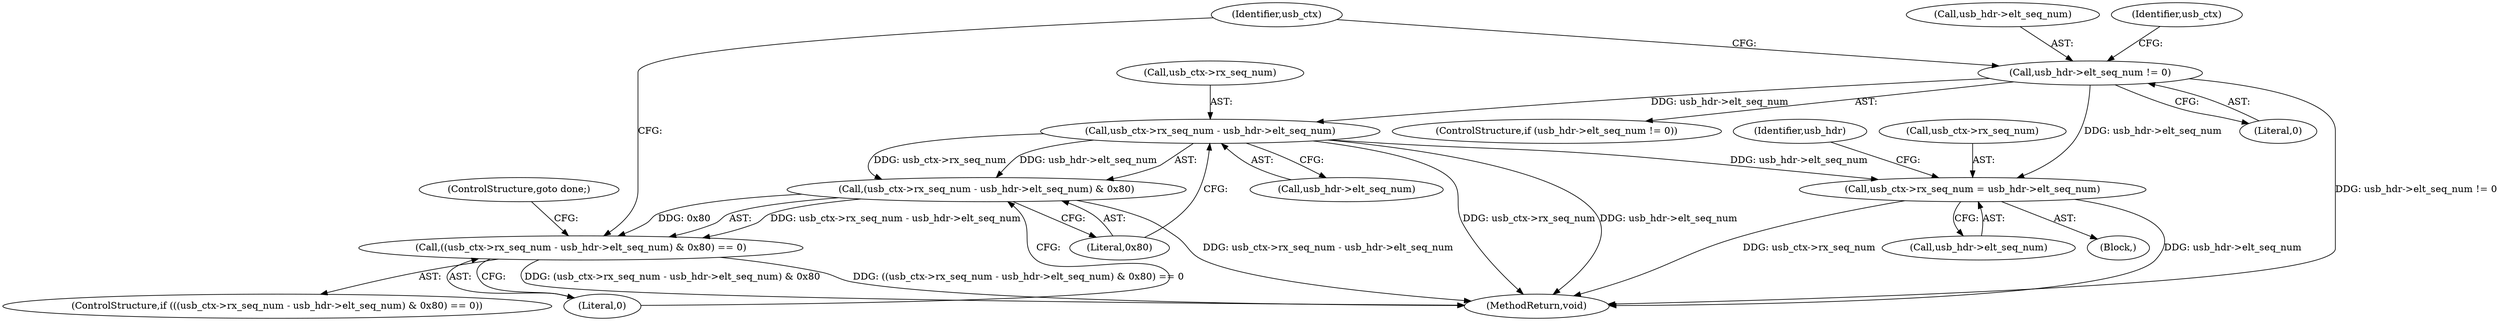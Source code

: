 digraph "0_linux_d114b9fe78c8d6fc6e70808c2092aa307c36dc8e@pointer" {
"1000163" [label="(Call,usb_ctx->rx_seq_num - usb_hdr->elt_seq_num)"];
"1000154" [label="(Call,usb_hdr->elt_seq_num != 0)"];
"1000162" [label="(Call,(usb_ctx->rx_seq_num - usb_hdr->elt_seq_num) & 0x80)"];
"1000161" [label="(Call,((usb_ctx->rx_seq_num - usb_hdr->elt_seq_num) & 0x80) == 0)"];
"1000173" [label="(Call,usb_ctx->rx_seq_num = usb_hdr->elt_seq_num)"];
"1000171" [label="(Literal,0)"];
"1000162" [label="(Call,(usb_ctx->rx_seq_num - usb_hdr->elt_seq_num) & 0x80)"];
"1000153" [label="(ControlStructure,if (usb_hdr->elt_seq_num != 0))"];
"1000167" [label="(Call,usb_hdr->elt_seq_num)"];
"1000160" [label="(ControlStructure,if (((usb_ctx->rx_seq_num - usb_hdr->elt_seq_num) & 0x80) == 0))"];
"1000165" [label="(Identifier,usb_ctx)"];
"1000164" [label="(Call,usb_ctx->rx_seq_num)"];
"1000175" [label="(Identifier,usb_ctx)"];
"1000177" [label="(Call,usb_hdr->elt_seq_num)"];
"1000182" [label="(Identifier,usb_hdr)"];
"1000163" [label="(Call,usb_ctx->rx_seq_num - usb_hdr->elt_seq_num)"];
"1000161" [label="(Call,((usb_ctx->rx_seq_num - usb_hdr->elt_seq_num) & 0x80) == 0)"];
"1000170" [label="(Literal,0x80)"];
"1000106" [label="(Block,)"];
"1000173" [label="(Call,usb_ctx->rx_seq_num = usb_hdr->elt_seq_num)"];
"1000155" [label="(Call,usb_hdr->elt_seq_num)"];
"1000158" [label="(Literal,0)"];
"1000154" [label="(Call,usb_hdr->elt_seq_num != 0)"];
"1000172" [label="(ControlStructure,goto done;)"];
"1000325" [label="(MethodReturn,void)"];
"1000174" [label="(Call,usb_ctx->rx_seq_num)"];
"1000163" -> "1000162"  [label="AST: "];
"1000163" -> "1000167"  [label="CFG: "];
"1000164" -> "1000163"  [label="AST: "];
"1000167" -> "1000163"  [label="AST: "];
"1000170" -> "1000163"  [label="CFG: "];
"1000163" -> "1000325"  [label="DDG: usb_ctx->rx_seq_num"];
"1000163" -> "1000325"  [label="DDG: usb_hdr->elt_seq_num"];
"1000163" -> "1000162"  [label="DDG: usb_ctx->rx_seq_num"];
"1000163" -> "1000162"  [label="DDG: usb_hdr->elt_seq_num"];
"1000154" -> "1000163"  [label="DDG: usb_hdr->elt_seq_num"];
"1000163" -> "1000173"  [label="DDG: usb_hdr->elt_seq_num"];
"1000154" -> "1000153"  [label="AST: "];
"1000154" -> "1000158"  [label="CFG: "];
"1000155" -> "1000154"  [label="AST: "];
"1000158" -> "1000154"  [label="AST: "];
"1000165" -> "1000154"  [label="CFG: "];
"1000175" -> "1000154"  [label="CFG: "];
"1000154" -> "1000325"  [label="DDG: usb_hdr->elt_seq_num != 0"];
"1000154" -> "1000173"  [label="DDG: usb_hdr->elt_seq_num"];
"1000162" -> "1000161"  [label="AST: "];
"1000162" -> "1000170"  [label="CFG: "];
"1000170" -> "1000162"  [label="AST: "];
"1000171" -> "1000162"  [label="CFG: "];
"1000162" -> "1000325"  [label="DDG: usb_ctx->rx_seq_num - usb_hdr->elt_seq_num"];
"1000162" -> "1000161"  [label="DDG: usb_ctx->rx_seq_num - usb_hdr->elt_seq_num"];
"1000162" -> "1000161"  [label="DDG: 0x80"];
"1000161" -> "1000160"  [label="AST: "];
"1000161" -> "1000171"  [label="CFG: "];
"1000171" -> "1000161"  [label="AST: "];
"1000172" -> "1000161"  [label="CFG: "];
"1000175" -> "1000161"  [label="CFG: "];
"1000161" -> "1000325"  [label="DDG: (usb_ctx->rx_seq_num - usb_hdr->elt_seq_num) & 0x80"];
"1000161" -> "1000325"  [label="DDG: ((usb_ctx->rx_seq_num - usb_hdr->elt_seq_num) & 0x80) == 0"];
"1000173" -> "1000106"  [label="AST: "];
"1000173" -> "1000177"  [label="CFG: "];
"1000174" -> "1000173"  [label="AST: "];
"1000177" -> "1000173"  [label="AST: "];
"1000182" -> "1000173"  [label="CFG: "];
"1000173" -> "1000325"  [label="DDG: usb_hdr->elt_seq_num"];
"1000173" -> "1000325"  [label="DDG: usb_ctx->rx_seq_num"];
}
